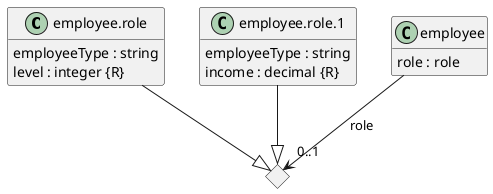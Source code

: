 @startuml
hide <<Path>> circle
hide <<Response>> circle
hide <<Parameter>> circle
hide empty methods
hide empty fields
set namespaceSeparator none

class "employee.role" as employee.role {
  {field} employeeType : string
  {field} level : integer {R}
}

class "employee.role.1" as employee.role.1 {
  {field} employeeType : string
  {field} income : decimal {R}
}

class "employee" as employee {
  {field} role : role
}

diamond anon1

"employee" -->"0..1" "anon1" : "role"

"employee.role" --|> "anon1"

"employee.role.1" --|> "anon1"

@enduml